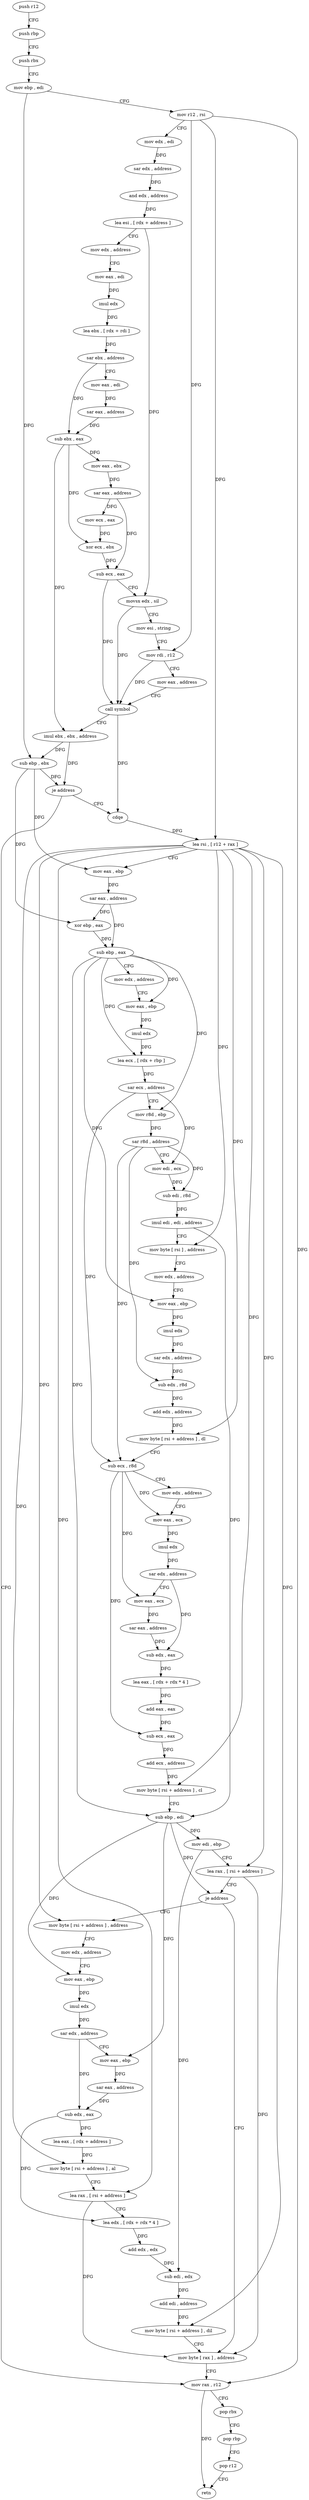 digraph "func" {
"4298070" [label = "push r12" ]
"4298072" [label = "push rbp" ]
"4298073" [label = "push rbx" ]
"4298074" [label = "mov ebp , edi" ]
"4298076" [label = "mov r12 , rsi" ]
"4298079" [label = "mov edx , edi" ]
"4298081" [label = "sar edx , address" ]
"4298084" [label = "and edx , address" ]
"4298087" [label = "lea esi , [ rdx + address ]" ]
"4298090" [label = "mov edx , address" ]
"4298095" [label = "mov eax , edi" ]
"4298097" [label = "imul edx" ]
"4298099" [label = "lea ebx , [ rdx + rdi ]" ]
"4298102" [label = "sar ebx , address" ]
"4298105" [label = "mov eax , edi" ]
"4298107" [label = "sar eax , address" ]
"4298110" [label = "sub ebx , eax" ]
"4298112" [label = "mov eax , ebx" ]
"4298114" [label = "sar eax , address" ]
"4298117" [label = "mov ecx , eax" ]
"4298119" [label = "xor ecx , ebx" ]
"4298121" [label = "sub ecx , eax" ]
"4298123" [label = "movsx edx , sil" ]
"4298127" [label = "mov esi , string" ]
"4298132" [label = "mov rdi , r12" ]
"4298135" [label = "mov eax , address" ]
"4298140" [label = "call symbol" ]
"4298145" [label = "imul ebx , ebx , address" ]
"4298151" [label = "sub ebp , ebx" ]
"4298153" [label = "je address" ]
"4298323" [label = "mov rax , r12" ]
"4298159" [label = "cdqe" ]
"4298326" [label = "pop rbx" ]
"4298327" [label = "pop rbp" ]
"4298328" [label = "pop r12" ]
"4298330" [label = "retn" ]
"4298161" [label = "lea rsi , [ r12 + rax ]" ]
"4298165" [label = "mov eax , ebp" ]
"4298167" [label = "sar eax , address" ]
"4298170" [label = "xor ebp , eax" ]
"4298172" [label = "sub ebp , eax" ]
"4298174" [label = "mov edx , address" ]
"4298179" [label = "mov eax , ebp" ]
"4298181" [label = "imul edx" ]
"4298183" [label = "lea ecx , [ rdx + rbp ]" ]
"4298186" [label = "sar ecx , address" ]
"4298189" [label = "mov r8d , ebp" ]
"4298192" [label = "sar r8d , address" ]
"4298196" [label = "mov edi , ecx" ]
"4298198" [label = "sub edi , r8d" ]
"4298201" [label = "imul edi , edi , address" ]
"4298204" [label = "mov byte [ rsi ] , address" ]
"4298207" [label = "mov edx , address" ]
"4298212" [label = "mov eax , ebp" ]
"4298214" [label = "imul edx" ]
"4298216" [label = "sar edx , address" ]
"4298219" [label = "sub edx , r8d" ]
"4298222" [label = "add edx , address" ]
"4298225" [label = "mov byte [ rsi + address ] , dl" ]
"4298228" [label = "sub ecx , r8d" ]
"4298231" [label = "mov edx , address" ]
"4298236" [label = "mov eax , ecx" ]
"4298238" [label = "imul edx" ]
"4298240" [label = "sar edx , address" ]
"4298243" [label = "mov eax , ecx" ]
"4298245" [label = "sar eax , address" ]
"4298248" [label = "sub edx , eax" ]
"4298250" [label = "lea eax , [ rdx + rdx * 4 ]" ]
"4298253" [label = "add eax , eax" ]
"4298255" [label = "sub ecx , eax" ]
"4298257" [label = "add ecx , address" ]
"4298260" [label = "mov byte [ rsi + address ] , cl" ]
"4298263" [label = "sub ebp , edi" ]
"4298265" [label = "mov edi , ebp" ]
"4298267" [label = "lea rax , [ rsi + address ]" ]
"4298271" [label = "je address" ]
"4298320" [label = "mov byte [ rax ] , address" ]
"4298273" [label = "mov byte [ rsi + address ] , address" ]
"4298277" [label = "mov edx , address" ]
"4298282" [label = "mov eax , ebp" ]
"4298284" [label = "imul edx" ]
"4298286" [label = "sar edx , address" ]
"4298289" [label = "mov eax , ebp" ]
"4298291" [label = "sar eax , address" ]
"4298294" [label = "sub edx , eax" ]
"4298296" [label = "lea eax , [ rdx + address ]" ]
"4298299" [label = "mov byte [ rsi + address ] , al" ]
"4298302" [label = "lea rax , [ rsi + address ]" ]
"4298306" [label = "lea edx , [ rdx + rdx * 4 ]" ]
"4298309" [label = "add edx , edx" ]
"4298311" [label = "sub edi , edx" ]
"4298313" [label = "add edi , address" ]
"4298316" [label = "mov byte [ rsi + address ] , dil" ]
"4298070" -> "4298072" [ label = "CFG" ]
"4298072" -> "4298073" [ label = "CFG" ]
"4298073" -> "4298074" [ label = "CFG" ]
"4298074" -> "4298076" [ label = "CFG" ]
"4298074" -> "4298151" [ label = "DFG" ]
"4298076" -> "4298079" [ label = "CFG" ]
"4298076" -> "4298132" [ label = "DFG" ]
"4298076" -> "4298323" [ label = "DFG" ]
"4298076" -> "4298161" [ label = "DFG" ]
"4298079" -> "4298081" [ label = "DFG" ]
"4298081" -> "4298084" [ label = "DFG" ]
"4298084" -> "4298087" [ label = "DFG" ]
"4298087" -> "4298090" [ label = "CFG" ]
"4298087" -> "4298123" [ label = "DFG" ]
"4298090" -> "4298095" [ label = "CFG" ]
"4298095" -> "4298097" [ label = "DFG" ]
"4298097" -> "4298099" [ label = "DFG" ]
"4298099" -> "4298102" [ label = "DFG" ]
"4298102" -> "4298105" [ label = "CFG" ]
"4298102" -> "4298110" [ label = "DFG" ]
"4298105" -> "4298107" [ label = "DFG" ]
"4298107" -> "4298110" [ label = "DFG" ]
"4298110" -> "4298112" [ label = "DFG" ]
"4298110" -> "4298119" [ label = "DFG" ]
"4298110" -> "4298145" [ label = "DFG" ]
"4298112" -> "4298114" [ label = "DFG" ]
"4298114" -> "4298117" [ label = "DFG" ]
"4298114" -> "4298121" [ label = "DFG" ]
"4298117" -> "4298119" [ label = "DFG" ]
"4298119" -> "4298121" [ label = "DFG" ]
"4298121" -> "4298123" [ label = "CFG" ]
"4298121" -> "4298140" [ label = "DFG" ]
"4298123" -> "4298127" [ label = "CFG" ]
"4298123" -> "4298140" [ label = "DFG" ]
"4298127" -> "4298132" [ label = "CFG" ]
"4298132" -> "4298135" [ label = "CFG" ]
"4298132" -> "4298140" [ label = "DFG" ]
"4298135" -> "4298140" [ label = "CFG" ]
"4298140" -> "4298145" [ label = "CFG" ]
"4298140" -> "4298159" [ label = "DFG" ]
"4298145" -> "4298151" [ label = "DFG" ]
"4298145" -> "4298153" [ label = "DFG" ]
"4298151" -> "4298153" [ label = "DFG" ]
"4298151" -> "4298165" [ label = "DFG" ]
"4298151" -> "4298170" [ label = "DFG" ]
"4298153" -> "4298323" [ label = "CFG" ]
"4298153" -> "4298159" [ label = "CFG" ]
"4298323" -> "4298326" [ label = "CFG" ]
"4298323" -> "4298330" [ label = "DFG" ]
"4298159" -> "4298161" [ label = "DFG" ]
"4298326" -> "4298327" [ label = "CFG" ]
"4298327" -> "4298328" [ label = "CFG" ]
"4298328" -> "4298330" [ label = "CFG" ]
"4298161" -> "4298165" [ label = "CFG" ]
"4298161" -> "4298204" [ label = "DFG" ]
"4298161" -> "4298225" [ label = "DFG" ]
"4298161" -> "4298260" [ label = "DFG" ]
"4298161" -> "4298267" [ label = "DFG" ]
"4298161" -> "4298273" [ label = "DFG" ]
"4298161" -> "4298299" [ label = "DFG" ]
"4298161" -> "4298302" [ label = "DFG" ]
"4298161" -> "4298316" [ label = "DFG" ]
"4298165" -> "4298167" [ label = "DFG" ]
"4298167" -> "4298170" [ label = "DFG" ]
"4298167" -> "4298172" [ label = "DFG" ]
"4298170" -> "4298172" [ label = "DFG" ]
"4298172" -> "4298174" [ label = "CFG" ]
"4298172" -> "4298179" [ label = "DFG" ]
"4298172" -> "4298183" [ label = "DFG" ]
"4298172" -> "4298189" [ label = "DFG" ]
"4298172" -> "4298212" [ label = "DFG" ]
"4298172" -> "4298263" [ label = "DFG" ]
"4298174" -> "4298179" [ label = "CFG" ]
"4298179" -> "4298181" [ label = "DFG" ]
"4298181" -> "4298183" [ label = "DFG" ]
"4298183" -> "4298186" [ label = "DFG" ]
"4298186" -> "4298189" [ label = "CFG" ]
"4298186" -> "4298196" [ label = "DFG" ]
"4298186" -> "4298228" [ label = "DFG" ]
"4298189" -> "4298192" [ label = "DFG" ]
"4298192" -> "4298196" [ label = "CFG" ]
"4298192" -> "4298198" [ label = "DFG" ]
"4298192" -> "4298219" [ label = "DFG" ]
"4298192" -> "4298228" [ label = "DFG" ]
"4298196" -> "4298198" [ label = "DFG" ]
"4298198" -> "4298201" [ label = "DFG" ]
"4298201" -> "4298204" [ label = "CFG" ]
"4298201" -> "4298263" [ label = "DFG" ]
"4298204" -> "4298207" [ label = "CFG" ]
"4298207" -> "4298212" [ label = "CFG" ]
"4298212" -> "4298214" [ label = "DFG" ]
"4298214" -> "4298216" [ label = "DFG" ]
"4298216" -> "4298219" [ label = "DFG" ]
"4298219" -> "4298222" [ label = "DFG" ]
"4298222" -> "4298225" [ label = "DFG" ]
"4298225" -> "4298228" [ label = "CFG" ]
"4298228" -> "4298231" [ label = "CFG" ]
"4298228" -> "4298236" [ label = "DFG" ]
"4298228" -> "4298243" [ label = "DFG" ]
"4298228" -> "4298255" [ label = "DFG" ]
"4298231" -> "4298236" [ label = "CFG" ]
"4298236" -> "4298238" [ label = "DFG" ]
"4298238" -> "4298240" [ label = "DFG" ]
"4298240" -> "4298243" [ label = "CFG" ]
"4298240" -> "4298248" [ label = "DFG" ]
"4298243" -> "4298245" [ label = "DFG" ]
"4298245" -> "4298248" [ label = "DFG" ]
"4298248" -> "4298250" [ label = "DFG" ]
"4298250" -> "4298253" [ label = "DFG" ]
"4298253" -> "4298255" [ label = "DFG" ]
"4298255" -> "4298257" [ label = "DFG" ]
"4298257" -> "4298260" [ label = "DFG" ]
"4298260" -> "4298263" [ label = "CFG" ]
"4298263" -> "4298265" [ label = "DFG" ]
"4298263" -> "4298282" [ label = "DFG" ]
"4298263" -> "4298289" [ label = "DFG" ]
"4298263" -> "4298271" [ label = "DFG" ]
"4298265" -> "4298267" [ label = "CFG" ]
"4298265" -> "4298311" [ label = "DFG" ]
"4298267" -> "4298271" [ label = "CFG" ]
"4298267" -> "4298320" [ label = "DFG" ]
"4298271" -> "4298320" [ label = "CFG" ]
"4298271" -> "4298273" [ label = "CFG" ]
"4298320" -> "4298323" [ label = "CFG" ]
"4298273" -> "4298277" [ label = "CFG" ]
"4298277" -> "4298282" [ label = "CFG" ]
"4298282" -> "4298284" [ label = "DFG" ]
"4298284" -> "4298286" [ label = "DFG" ]
"4298286" -> "4298289" [ label = "CFG" ]
"4298286" -> "4298294" [ label = "DFG" ]
"4298289" -> "4298291" [ label = "DFG" ]
"4298291" -> "4298294" [ label = "DFG" ]
"4298294" -> "4298296" [ label = "DFG" ]
"4298294" -> "4298306" [ label = "DFG" ]
"4298296" -> "4298299" [ label = "DFG" ]
"4298299" -> "4298302" [ label = "CFG" ]
"4298302" -> "4298306" [ label = "CFG" ]
"4298302" -> "4298320" [ label = "DFG" ]
"4298306" -> "4298309" [ label = "DFG" ]
"4298309" -> "4298311" [ label = "DFG" ]
"4298311" -> "4298313" [ label = "DFG" ]
"4298313" -> "4298316" [ label = "DFG" ]
"4298316" -> "4298320" [ label = "CFG" ]
}
